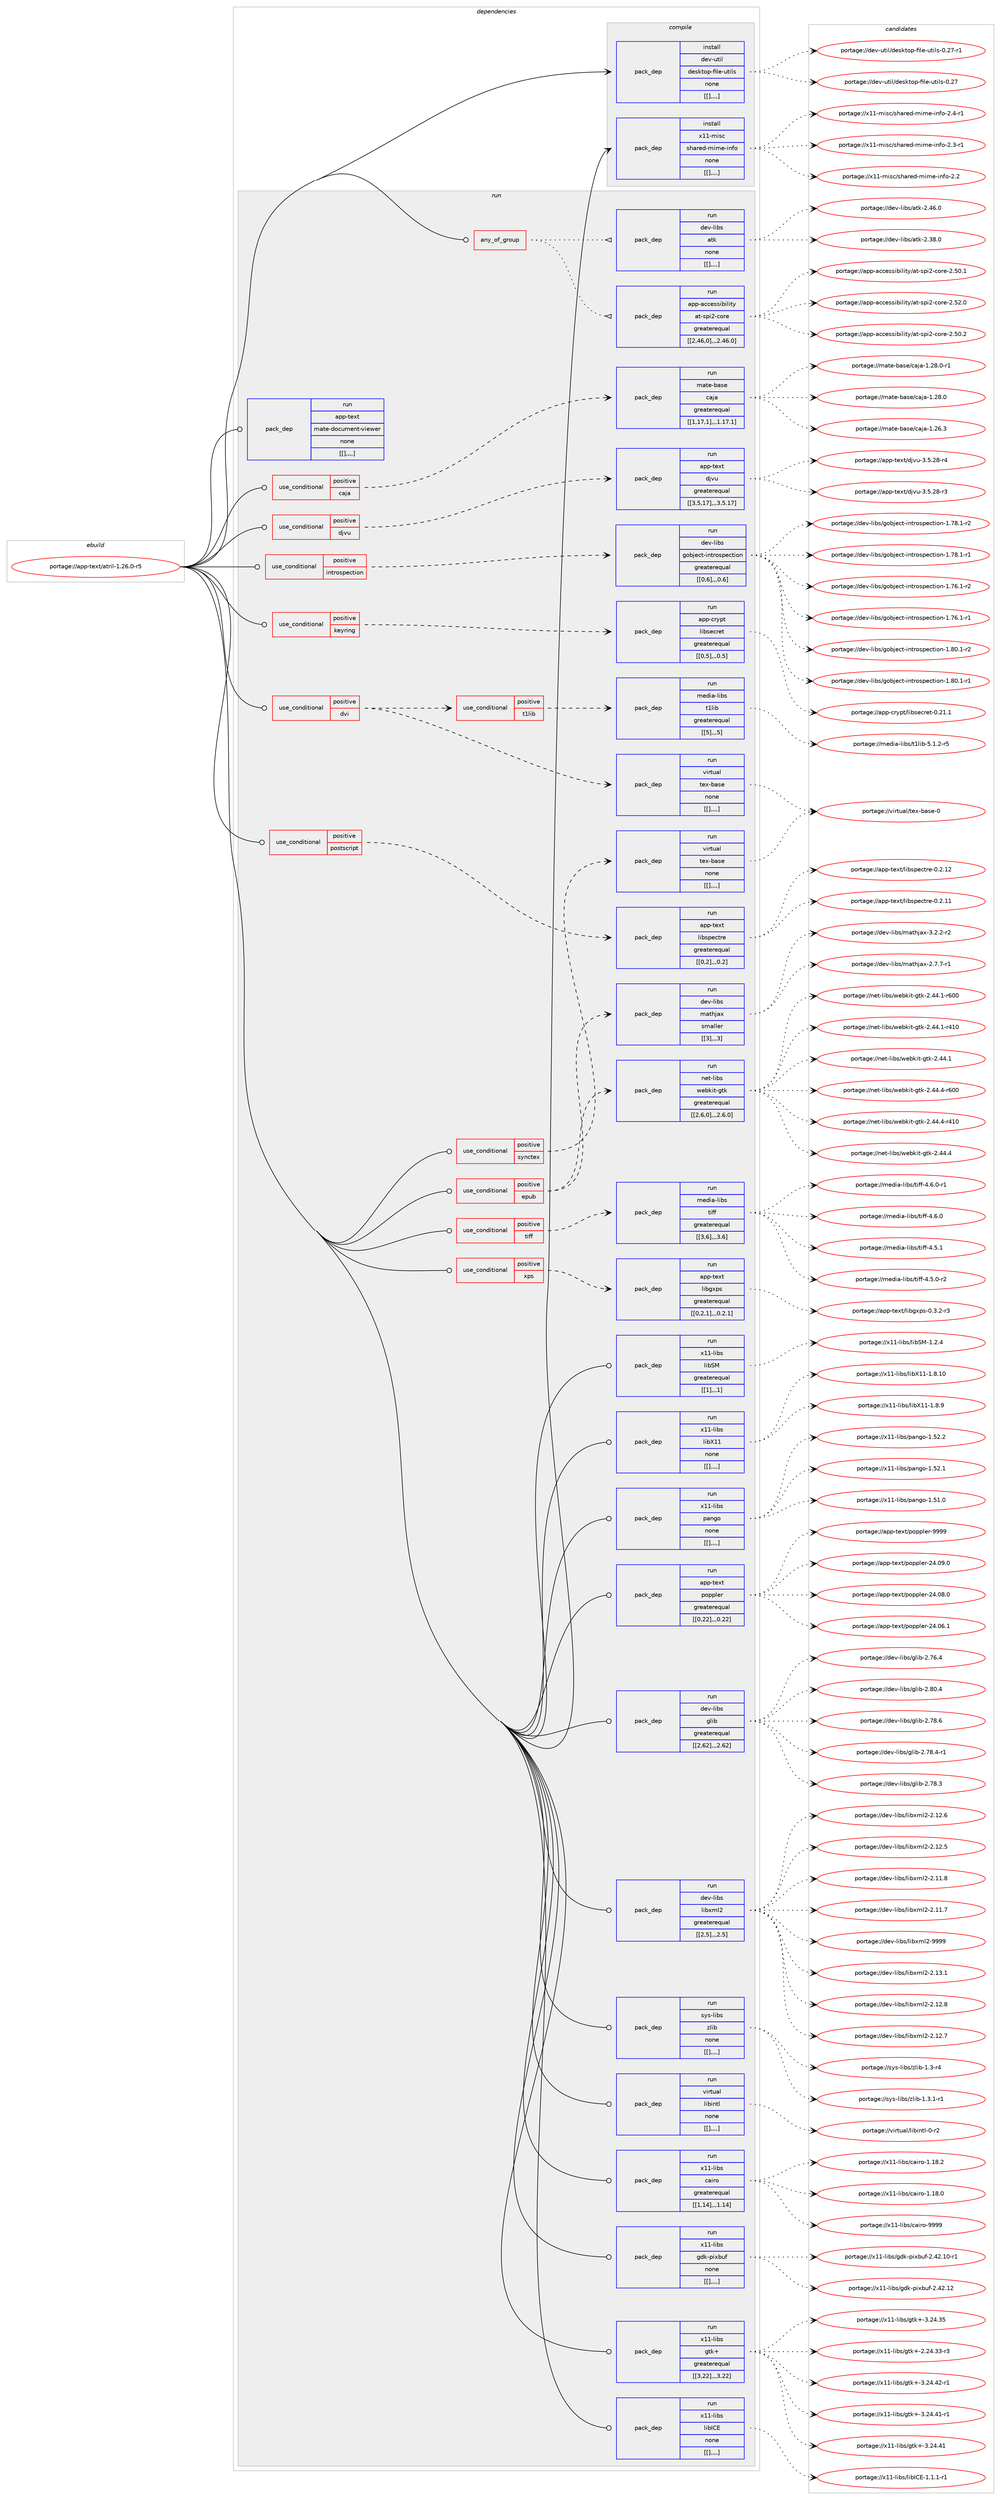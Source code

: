 digraph prolog {

# *************
# Graph options
# *************

newrank=true;
concentrate=true;
compound=true;
graph [rankdir=LR,fontname=Helvetica,fontsize=10,ranksep=1.5];#, ranksep=2.5, nodesep=0.2];
edge  [arrowhead=vee];
node  [fontname=Helvetica,fontsize=10];

# **********
# The ebuild
# **********

subgraph cluster_leftcol {
color=gray;
label=<<i>ebuild</i>>;
id [label="portage://app-text/atril-1.26.0-r5", color=red, width=4, href="../app-text/atril-1.26.0-r5.svg"];
}

# ****************
# The dependencies
# ****************

subgraph cluster_midcol {
color=gray;
label=<<i>dependencies</i>>;
subgraph cluster_compile {
fillcolor="#eeeeee";
style=filled;
label=<<i>compile</i>>;
subgraph pack37932 {
dependency53209 [label=<<TABLE BORDER="0" CELLBORDER="1" CELLSPACING="0" CELLPADDING="4" WIDTH="220"><TR><TD ROWSPAN="6" CELLPADDING="30">pack_dep</TD></TR><TR><TD WIDTH="110">install</TD></TR><TR><TD>dev-util</TD></TR><TR><TD>desktop-file-utils</TD></TR><TR><TD>none</TD></TR><TR><TD>[[],,,,]</TD></TR></TABLE>>, shape=none, color=blue];
}
id:e -> dependency53209:w [weight=20,style="solid",arrowhead="vee"];
subgraph pack37933 {
dependency53210 [label=<<TABLE BORDER="0" CELLBORDER="1" CELLSPACING="0" CELLPADDING="4" WIDTH="220"><TR><TD ROWSPAN="6" CELLPADDING="30">pack_dep</TD></TR><TR><TD WIDTH="110">install</TD></TR><TR><TD>x11-misc</TD></TR><TR><TD>shared-mime-info</TD></TR><TR><TD>none</TD></TR><TR><TD>[[],,,,]</TD></TR></TABLE>>, shape=none, color=blue];
}
id:e -> dependency53210:w [weight=20,style="solid",arrowhead="vee"];
}
subgraph cluster_compileandrun {
fillcolor="#eeeeee";
style=filled;
label=<<i>compile and run</i>>;
}
subgraph cluster_run {
fillcolor="#eeeeee";
style=filled;
label=<<i>run</i>>;
subgraph any419 {
dependency53211 [label=<<TABLE BORDER="0" CELLBORDER="1" CELLSPACING="0" CELLPADDING="4"><TR><TD CELLPADDING="10">any_of_group</TD></TR></TABLE>>, shape=none, color=red];subgraph pack37934 {
dependency53212 [label=<<TABLE BORDER="0" CELLBORDER="1" CELLSPACING="0" CELLPADDING="4" WIDTH="220"><TR><TD ROWSPAN="6" CELLPADDING="30">pack_dep</TD></TR><TR><TD WIDTH="110">run</TD></TR><TR><TD>app-accessibility</TD></TR><TR><TD>at-spi2-core</TD></TR><TR><TD>greaterequal</TD></TR><TR><TD>[[2,46,0],,,2.46.0]</TD></TR></TABLE>>, shape=none, color=blue];
}
dependency53211:e -> dependency53212:w [weight=20,style="dotted",arrowhead="oinv"];
subgraph pack37935 {
dependency53213 [label=<<TABLE BORDER="0" CELLBORDER="1" CELLSPACING="0" CELLPADDING="4" WIDTH="220"><TR><TD ROWSPAN="6" CELLPADDING="30">pack_dep</TD></TR><TR><TD WIDTH="110">run</TD></TR><TR><TD>dev-libs</TD></TR><TR><TD>atk</TD></TR><TR><TD>none</TD></TR><TR><TD>[[],,,,]</TD></TR></TABLE>>, shape=none, color=blue];
}
dependency53211:e -> dependency53213:w [weight=20,style="dotted",arrowhead="oinv"];
}
id:e -> dependency53211:w [weight=20,style="solid",arrowhead="odot"];
subgraph cond14794 {
dependency53214 [label=<<TABLE BORDER="0" CELLBORDER="1" CELLSPACING="0" CELLPADDING="4"><TR><TD ROWSPAN="3" CELLPADDING="10">use_conditional</TD></TR><TR><TD>positive</TD></TR><TR><TD>caja</TD></TR></TABLE>>, shape=none, color=red];
subgraph pack37936 {
dependency53215 [label=<<TABLE BORDER="0" CELLBORDER="1" CELLSPACING="0" CELLPADDING="4" WIDTH="220"><TR><TD ROWSPAN="6" CELLPADDING="30">pack_dep</TD></TR><TR><TD WIDTH="110">run</TD></TR><TR><TD>mate-base</TD></TR><TR><TD>caja</TD></TR><TR><TD>greaterequal</TD></TR><TR><TD>[[1,17,1],,,1.17.1]</TD></TR></TABLE>>, shape=none, color=blue];
}
dependency53214:e -> dependency53215:w [weight=20,style="dashed",arrowhead="vee"];
}
id:e -> dependency53214:w [weight=20,style="solid",arrowhead="odot"];
subgraph cond14795 {
dependency53216 [label=<<TABLE BORDER="0" CELLBORDER="1" CELLSPACING="0" CELLPADDING="4"><TR><TD ROWSPAN="3" CELLPADDING="10">use_conditional</TD></TR><TR><TD>positive</TD></TR><TR><TD>djvu</TD></TR></TABLE>>, shape=none, color=red];
subgraph pack37937 {
dependency53217 [label=<<TABLE BORDER="0" CELLBORDER="1" CELLSPACING="0" CELLPADDING="4" WIDTH="220"><TR><TD ROWSPAN="6" CELLPADDING="30">pack_dep</TD></TR><TR><TD WIDTH="110">run</TD></TR><TR><TD>app-text</TD></TR><TR><TD>djvu</TD></TR><TR><TD>greaterequal</TD></TR><TR><TD>[[3,5,17],,,3.5.17]</TD></TR></TABLE>>, shape=none, color=blue];
}
dependency53216:e -> dependency53217:w [weight=20,style="dashed",arrowhead="vee"];
}
id:e -> dependency53216:w [weight=20,style="solid",arrowhead="odot"];
subgraph cond14796 {
dependency53218 [label=<<TABLE BORDER="0" CELLBORDER="1" CELLSPACING="0" CELLPADDING="4"><TR><TD ROWSPAN="3" CELLPADDING="10">use_conditional</TD></TR><TR><TD>positive</TD></TR><TR><TD>dvi</TD></TR></TABLE>>, shape=none, color=red];
subgraph pack37938 {
dependency53219 [label=<<TABLE BORDER="0" CELLBORDER="1" CELLSPACING="0" CELLPADDING="4" WIDTH="220"><TR><TD ROWSPAN="6" CELLPADDING="30">pack_dep</TD></TR><TR><TD WIDTH="110">run</TD></TR><TR><TD>virtual</TD></TR><TR><TD>tex-base</TD></TR><TR><TD>none</TD></TR><TR><TD>[[],,,,]</TD></TR></TABLE>>, shape=none, color=blue];
}
dependency53218:e -> dependency53219:w [weight=20,style="dashed",arrowhead="vee"];
subgraph cond14797 {
dependency53220 [label=<<TABLE BORDER="0" CELLBORDER="1" CELLSPACING="0" CELLPADDING="4"><TR><TD ROWSPAN="3" CELLPADDING="10">use_conditional</TD></TR><TR><TD>positive</TD></TR><TR><TD>t1lib</TD></TR></TABLE>>, shape=none, color=red];
subgraph pack37939 {
dependency53221 [label=<<TABLE BORDER="0" CELLBORDER="1" CELLSPACING="0" CELLPADDING="4" WIDTH="220"><TR><TD ROWSPAN="6" CELLPADDING="30">pack_dep</TD></TR><TR><TD WIDTH="110">run</TD></TR><TR><TD>media-libs</TD></TR><TR><TD>t1lib</TD></TR><TR><TD>greaterequal</TD></TR><TR><TD>[[5],,,5]</TD></TR></TABLE>>, shape=none, color=blue];
}
dependency53220:e -> dependency53221:w [weight=20,style="dashed",arrowhead="vee"];
}
dependency53218:e -> dependency53220:w [weight=20,style="dashed",arrowhead="vee"];
}
id:e -> dependency53218:w [weight=20,style="solid",arrowhead="odot"];
subgraph cond14798 {
dependency53222 [label=<<TABLE BORDER="0" CELLBORDER="1" CELLSPACING="0" CELLPADDING="4"><TR><TD ROWSPAN="3" CELLPADDING="10">use_conditional</TD></TR><TR><TD>positive</TD></TR><TR><TD>epub</TD></TR></TABLE>>, shape=none, color=red];
subgraph pack37940 {
dependency53223 [label=<<TABLE BORDER="0" CELLBORDER="1" CELLSPACING="0" CELLPADDING="4" WIDTH="220"><TR><TD ROWSPAN="6" CELLPADDING="30">pack_dep</TD></TR><TR><TD WIDTH="110">run</TD></TR><TR><TD>dev-libs</TD></TR><TR><TD>mathjax</TD></TR><TR><TD>smaller</TD></TR><TR><TD>[[3],,,3]</TD></TR></TABLE>>, shape=none, color=blue];
}
dependency53222:e -> dependency53223:w [weight=20,style="dashed",arrowhead="vee"];
subgraph pack37941 {
dependency53224 [label=<<TABLE BORDER="0" CELLBORDER="1" CELLSPACING="0" CELLPADDING="4" WIDTH="220"><TR><TD ROWSPAN="6" CELLPADDING="30">pack_dep</TD></TR><TR><TD WIDTH="110">run</TD></TR><TR><TD>net-libs</TD></TR><TR><TD>webkit-gtk</TD></TR><TR><TD>greaterequal</TD></TR><TR><TD>[[2,6,0],,,2.6.0]</TD></TR></TABLE>>, shape=none, color=blue];
}
dependency53222:e -> dependency53224:w [weight=20,style="dashed",arrowhead="vee"];
}
id:e -> dependency53222:w [weight=20,style="solid",arrowhead="odot"];
subgraph cond14799 {
dependency53225 [label=<<TABLE BORDER="0" CELLBORDER="1" CELLSPACING="0" CELLPADDING="4"><TR><TD ROWSPAN="3" CELLPADDING="10">use_conditional</TD></TR><TR><TD>positive</TD></TR><TR><TD>introspection</TD></TR></TABLE>>, shape=none, color=red];
subgraph pack37942 {
dependency53226 [label=<<TABLE BORDER="0" CELLBORDER="1" CELLSPACING="0" CELLPADDING="4" WIDTH="220"><TR><TD ROWSPAN="6" CELLPADDING="30">pack_dep</TD></TR><TR><TD WIDTH="110">run</TD></TR><TR><TD>dev-libs</TD></TR><TR><TD>gobject-introspection</TD></TR><TR><TD>greaterequal</TD></TR><TR><TD>[[0,6],,,0.6]</TD></TR></TABLE>>, shape=none, color=blue];
}
dependency53225:e -> dependency53226:w [weight=20,style="dashed",arrowhead="vee"];
}
id:e -> dependency53225:w [weight=20,style="solid",arrowhead="odot"];
subgraph cond14800 {
dependency53227 [label=<<TABLE BORDER="0" CELLBORDER="1" CELLSPACING="0" CELLPADDING="4"><TR><TD ROWSPAN="3" CELLPADDING="10">use_conditional</TD></TR><TR><TD>positive</TD></TR><TR><TD>keyring</TD></TR></TABLE>>, shape=none, color=red];
subgraph pack37943 {
dependency53228 [label=<<TABLE BORDER="0" CELLBORDER="1" CELLSPACING="0" CELLPADDING="4" WIDTH="220"><TR><TD ROWSPAN="6" CELLPADDING="30">pack_dep</TD></TR><TR><TD WIDTH="110">run</TD></TR><TR><TD>app-crypt</TD></TR><TR><TD>libsecret</TD></TR><TR><TD>greaterequal</TD></TR><TR><TD>[[0,5],,,0.5]</TD></TR></TABLE>>, shape=none, color=blue];
}
dependency53227:e -> dependency53228:w [weight=20,style="dashed",arrowhead="vee"];
}
id:e -> dependency53227:w [weight=20,style="solid",arrowhead="odot"];
subgraph cond14801 {
dependency53229 [label=<<TABLE BORDER="0" CELLBORDER="1" CELLSPACING="0" CELLPADDING="4"><TR><TD ROWSPAN="3" CELLPADDING="10">use_conditional</TD></TR><TR><TD>positive</TD></TR><TR><TD>postscript</TD></TR></TABLE>>, shape=none, color=red];
subgraph pack37944 {
dependency53230 [label=<<TABLE BORDER="0" CELLBORDER="1" CELLSPACING="0" CELLPADDING="4" WIDTH="220"><TR><TD ROWSPAN="6" CELLPADDING="30">pack_dep</TD></TR><TR><TD WIDTH="110">run</TD></TR><TR><TD>app-text</TD></TR><TR><TD>libspectre</TD></TR><TR><TD>greaterequal</TD></TR><TR><TD>[[0,2],,,0.2]</TD></TR></TABLE>>, shape=none, color=blue];
}
dependency53229:e -> dependency53230:w [weight=20,style="dashed",arrowhead="vee"];
}
id:e -> dependency53229:w [weight=20,style="solid",arrowhead="odot"];
subgraph cond14802 {
dependency53231 [label=<<TABLE BORDER="0" CELLBORDER="1" CELLSPACING="0" CELLPADDING="4"><TR><TD ROWSPAN="3" CELLPADDING="10">use_conditional</TD></TR><TR><TD>positive</TD></TR><TR><TD>synctex</TD></TR></TABLE>>, shape=none, color=red];
subgraph pack37945 {
dependency53232 [label=<<TABLE BORDER="0" CELLBORDER="1" CELLSPACING="0" CELLPADDING="4" WIDTH="220"><TR><TD ROWSPAN="6" CELLPADDING="30">pack_dep</TD></TR><TR><TD WIDTH="110">run</TD></TR><TR><TD>virtual</TD></TR><TR><TD>tex-base</TD></TR><TR><TD>none</TD></TR><TR><TD>[[],,,,]</TD></TR></TABLE>>, shape=none, color=blue];
}
dependency53231:e -> dependency53232:w [weight=20,style="dashed",arrowhead="vee"];
}
id:e -> dependency53231:w [weight=20,style="solid",arrowhead="odot"];
subgraph cond14803 {
dependency53233 [label=<<TABLE BORDER="0" CELLBORDER="1" CELLSPACING="0" CELLPADDING="4"><TR><TD ROWSPAN="3" CELLPADDING="10">use_conditional</TD></TR><TR><TD>positive</TD></TR><TR><TD>tiff</TD></TR></TABLE>>, shape=none, color=red];
subgraph pack37946 {
dependency53234 [label=<<TABLE BORDER="0" CELLBORDER="1" CELLSPACING="0" CELLPADDING="4" WIDTH="220"><TR><TD ROWSPAN="6" CELLPADDING="30">pack_dep</TD></TR><TR><TD WIDTH="110">run</TD></TR><TR><TD>media-libs</TD></TR><TR><TD>tiff</TD></TR><TR><TD>greaterequal</TD></TR><TR><TD>[[3,6],,,3.6]</TD></TR></TABLE>>, shape=none, color=blue];
}
dependency53233:e -> dependency53234:w [weight=20,style="dashed",arrowhead="vee"];
}
id:e -> dependency53233:w [weight=20,style="solid",arrowhead="odot"];
subgraph cond14804 {
dependency53235 [label=<<TABLE BORDER="0" CELLBORDER="1" CELLSPACING="0" CELLPADDING="4"><TR><TD ROWSPAN="3" CELLPADDING="10">use_conditional</TD></TR><TR><TD>positive</TD></TR><TR><TD>xps</TD></TR></TABLE>>, shape=none, color=red];
subgraph pack37947 {
dependency53236 [label=<<TABLE BORDER="0" CELLBORDER="1" CELLSPACING="0" CELLPADDING="4" WIDTH="220"><TR><TD ROWSPAN="6" CELLPADDING="30">pack_dep</TD></TR><TR><TD WIDTH="110">run</TD></TR><TR><TD>app-text</TD></TR><TR><TD>libgxps</TD></TR><TR><TD>greaterequal</TD></TR><TR><TD>[[0,2,1],,,0.2.1]</TD></TR></TABLE>>, shape=none, color=blue];
}
dependency53235:e -> dependency53236:w [weight=20,style="dashed",arrowhead="vee"];
}
id:e -> dependency53235:w [weight=20,style="solid",arrowhead="odot"];
subgraph pack37948 {
dependency53237 [label=<<TABLE BORDER="0" CELLBORDER="1" CELLSPACING="0" CELLPADDING="4" WIDTH="220"><TR><TD ROWSPAN="6" CELLPADDING="30">pack_dep</TD></TR><TR><TD WIDTH="110">run</TD></TR><TR><TD>app-text</TD></TR><TR><TD>poppler</TD></TR><TR><TD>greaterequal</TD></TR><TR><TD>[[0,22],,,0.22]</TD></TR></TABLE>>, shape=none, color=blue];
}
id:e -> dependency53237:w [weight=20,style="solid",arrowhead="odot"];
subgraph pack37949 {
dependency53238 [label=<<TABLE BORDER="0" CELLBORDER="1" CELLSPACING="0" CELLPADDING="4" WIDTH="220"><TR><TD ROWSPAN="6" CELLPADDING="30">pack_dep</TD></TR><TR><TD WIDTH="110">run</TD></TR><TR><TD>dev-libs</TD></TR><TR><TD>glib</TD></TR><TR><TD>greaterequal</TD></TR><TR><TD>[[2,62],,,2.62]</TD></TR></TABLE>>, shape=none, color=blue];
}
id:e -> dependency53238:w [weight=20,style="solid",arrowhead="odot"];
subgraph pack37950 {
dependency53239 [label=<<TABLE BORDER="0" CELLBORDER="1" CELLSPACING="0" CELLPADDING="4" WIDTH="220"><TR><TD ROWSPAN="6" CELLPADDING="30">pack_dep</TD></TR><TR><TD WIDTH="110">run</TD></TR><TR><TD>dev-libs</TD></TR><TR><TD>libxml2</TD></TR><TR><TD>greaterequal</TD></TR><TR><TD>[[2,5],,,2.5]</TD></TR></TABLE>>, shape=none, color=blue];
}
id:e -> dependency53239:w [weight=20,style="solid",arrowhead="odot"];
subgraph pack37951 {
dependency53240 [label=<<TABLE BORDER="0" CELLBORDER="1" CELLSPACING="0" CELLPADDING="4" WIDTH="220"><TR><TD ROWSPAN="6" CELLPADDING="30">pack_dep</TD></TR><TR><TD WIDTH="110">run</TD></TR><TR><TD>sys-libs</TD></TR><TR><TD>zlib</TD></TR><TR><TD>none</TD></TR><TR><TD>[[],,,,]</TD></TR></TABLE>>, shape=none, color=blue];
}
id:e -> dependency53240:w [weight=20,style="solid",arrowhead="odot"];
subgraph pack37952 {
dependency53241 [label=<<TABLE BORDER="0" CELLBORDER="1" CELLSPACING="0" CELLPADDING="4" WIDTH="220"><TR><TD ROWSPAN="6" CELLPADDING="30">pack_dep</TD></TR><TR><TD WIDTH="110">run</TD></TR><TR><TD>virtual</TD></TR><TR><TD>libintl</TD></TR><TR><TD>none</TD></TR><TR><TD>[[],,,,]</TD></TR></TABLE>>, shape=none, color=blue];
}
id:e -> dependency53241:w [weight=20,style="solid",arrowhead="odot"];
subgraph pack37953 {
dependency53242 [label=<<TABLE BORDER="0" CELLBORDER="1" CELLSPACING="0" CELLPADDING="4" WIDTH="220"><TR><TD ROWSPAN="6" CELLPADDING="30">pack_dep</TD></TR><TR><TD WIDTH="110">run</TD></TR><TR><TD>x11-libs</TD></TR><TR><TD>cairo</TD></TR><TR><TD>greaterequal</TD></TR><TR><TD>[[1,14],,,1.14]</TD></TR></TABLE>>, shape=none, color=blue];
}
id:e -> dependency53242:w [weight=20,style="solid",arrowhead="odot"];
subgraph pack37954 {
dependency53243 [label=<<TABLE BORDER="0" CELLBORDER="1" CELLSPACING="0" CELLPADDING="4" WIDTH="220"><TR><TD ROWSPAN="6" CELLPADDING="30">pack_dep</TD></TR><TR><TD WIDTH="110">run</TD></TR><TR><TD>x11-libs</TD></TR><TR><TD>gdk-pixbuf</TD></TR><TR><TD>none</TD></TR><TR><TD>[[],,,,]</TD></TR></TABLE>>, shape=none, color=blue];
}
id:e -> dependency53243:w [weight=20,style="solid",arrowhead="odot"];
subgraph pack37955 {
dependency53244 [label=<<TABLE BORDER="0" CELLBORDER="1" CELLSPACING="0" CELLPADDING="4" WIDTH="220"><TR><TD ROWSPAN="6" CELLPADDING="30">pack_dep</TD></TR><TR><TD WIDTH="110">run</TD></TR><TR><TD>x11-libs</TD></TR><TR><TD>gtk+</TD></TR><TR><TD>greaterequal</TD></TR><TR><TD>[[3,22],,,3.22]</TD></TR></TABLE>>, shape=none, color=blue];
}
id:e -> dependency53244:w [weight=20,style="solid",arrowhead="odot"];
subgraph pack37956 {
dependency53245 [label=<<TABLE BORDER="0" CELLBORDER="1" CELLSPACING="0" CELLPADDING="4" WIDTH="220"><TR><TD ROWSPAN="6" CELLPADDING="30">pack_dep</TD></TR><TR><TD WIDTH="110">run</TD></TR><TR><TD>x11-libs</TD></TR><TR><TD>libICE</TD></TR><TR><TD>none</TD></TR><TR><TD>[[],,,,]</TD></TR></TABLE>>, shape=none, color=blue];
}
id:e -> dependency53245:w [weight=20,style="solid",arrowhead="odot"];
subgraph pack37957 {
dependency53246 [label=<<TABLE BORDER="0" CELLBORDER="1" CELLSPACING="0" CELLPADDING="4" WIDTH="220"><TR><TD ROWSPAN="6" CELLPADDING="30">pack_dep</TD></TR><TR><TD WIDTH="110">run</TD></TR><TR><TD>x11-libs</TD></TR><TR><TD>libSM</TD></TR><TR><TD>greaterequal</TD></TR><TR><TD>[[1],,,1]</TD></TR></TABLE>>, shape=none, color=blue];
}
id:e -> dependency53246:w [weight=20,style="solid",arrowhead="odot"];
subgraph pack37958 {
dependency53247 [label=<<TABLE BORDER="0" CELLBORDER="1" CELLSPACING="0" CELLPADDING="4" WIDTH="220"><TR><TD ROWSPAN="6" CELLPADDING="30">pack_dep</TD></TR><TR><TD WIDTH="110">run</TD></TR><TR><TD>x11-libs</TD></TR><TR><TD>libX11</TD></TR><TR><TD>none</TD></TR><TR><TD>[[],,,,]</TD></TR></TABLE>>, shape=none, color=blue];
}
id:e -> dependency53247:w [weight=20,style="solid",arrowhead="odot"];
subgraph pack37959 {
dependency53248 [label=<<TABLE BORDER="0" CELLBORDER="1" CELLSPACING="0" CELLPADDING="4" WIDTH="220"><TR><TD ROWSPAN="6" CELLPADDING="30">pack_dep</TD></TR><TR><TD WIDTH="110">run</TD></TR><TR><TD>x11-libs</TD></TR><TR><TD>pango</TD></TR><TR><TD>none</TD></TR><TR><TD>[[],,,,]</TD></TR></TABLE>>, shape=none, color=blue];
}
id:e -> dependency53248:w [weight=20,style="solid",arrowhead="odot"];
subgraph pack37960 {
dependency53249 [label=<<TABLE BORDER="0" CELLBORDER="1" CELLSPACING="0" CELLPADDING="4" WIDTH="220"><TR><TD ROWSPAN="6" CELLPADDING="30">pack_dep</TD></TR><TR><TD WIDTH="110">run</TD></TR><TR><TD>app-text</TD></TR><TR><TD>mate-document-viewer</TD></TR><TR><TD>none</TD></TR><TR><TD>[[],,,,]</TD></TR></TABLE>>, shape=none, color=blue];
}
id:e -> dependency53249:w [weight=20,style="solid",arrowhead="odot"];
}
}

# **************
# The candidates
# **************

subgraph cluster_choices {
rank=same;
color=gray;
label=<<i>candidates</i>>;

subgraph choice37932 {
color=black;
nodesep=1;
choice1001011184511711610510847100101115107116111112451021051081014511711610510811545484650554511449 [label="portage://dev-util/desktop-file-utils-0.27-r1", color=red, width=4,href="../dev-util/desktop-file-utils-0.27-r1.svg"];
choice100101118451171161051084710010111510711611111245102105108101451171161051081154548465055 [label="portage://dev-util/desktop-file-utils-0.27", color=red, width=4,href="../dev-util/desktop-file-utils-0.27.svg"];
dependency53209:e -> choice1001011184511711610510847100101115107116111112451021051081014511711610510811545484650554511449:w [style=dotted,weight="100"];
dependency53209:e -> choice100101118451171161051084710010111510711611111245102105108101451171161051081154548465055:w [style=dotted,weight="100"];
}
subgraph choice37933 {
color=black;
nodesep=1;
choice1204949451091051159947115104971141011004510910510910145105110102111455046524511449 [label="portage://x11-misc/shared-mime-info-2.4-r1", color=red, width=4,href="../x11-misc/shared-mime-info-2.4-r1.svg"];
choice1204949451091051159947115104971141011004510910510910145105110102111455046514511449 [label="portage://x11-misc/shared-mime-info-2.3-r1", color=red, width=4,href="../x11-misc/shared-mime-info-2.3-r1.svg"];
choice120494945109105115994711510497114101100451091051091014510511010211145504650 [label="portage://x11-misc/shared-mime-info-2.2", color=red, width=4,href="../x11-misc/shared-mime-info-2.2.svg"];
dependency53210:e -> choice1204949451091051159947115104971141011004510910510910145105110102111455046524511449:w [style=dotted,weight="100"];
dependency53210:e -> choice1204949451091051159947115104971141011004510910510910145105110102111455046514511449:w [style=dotted,weight="100"];
dependency53210:e -> choice120494945109105115994711510497114101100451091051091014510511010211145504650:w [style=dotted,weight="100"];
}
subgraph choice37934 {
color=black;
nodesep=1;
choice97112112459799991011151151059810510810511612147971164511511210550459911111410145504653504648 [label="portage://app-accessibility/at-spi2-core-2.52.0", color=red, width=4,href="../app-accessibility/at-spi2-core-2.52.0.svg"];
choice97112112459799991011151151059810510810511612147971164511511210550459911111410145504653484650 [label="portage://app-accessibility/at-spi2-core-2.50.2", color=red, width=4,href="../app-accessibility/at-spi2-core-2.50.2.svg"];
choice97112112459799991011151151059810510810511612147971164511511210550459911111410145504653484649 [label="portage://app-accessibility/at-spi2-core-2.50.1", color=red, width=4,href="../app-accessibility/at-spi2-core-2.50.1.svg"];
dependency53212:e -> choice97112112459799991011151151059810510810511612147971164511511210550459911111410145504653504648:w [style=dotted,weight="100"];
dependency53212:e -> choice97112112459799991011151151059810510810511612147971164511511210550459911111410145504653484650:w [style=dotted,weight="100"];
dependency53212:e -> choice97112112459799991011151151059810510810511612147971164511511210550459911111410145504653484649:w [style=dotted,weight="100"];
}
subgraph choice37935 {
color=black;
nodesep=1;
choice1001011184510810598115479711610745504652544648 [label="portage://dev-libs/atk-2.46.0", color=red, width=4,href="../dev-libs/atk-2.46.0.svg"];
choice1001011184510810598115479711610745504651564648 [label="portage://dev-libs/atk-2.38.0", color=red, width=4,href="../dev-libs/atk-2.38.0.svg"];
dependency53213:e -> choice1001011184510810598115479711610745504652544648:w [style=dotted,weight="100"];
dependency53213:e -> choice1001011184510810598115479711610745504651564648:w [style=dotted,weight="100"];
}
subgraph choice37936 {
color=black;
nodesep=1;
choice1099711610145989711510147999710697454946505646484511449 [label="portage://mate-base/caja-1.28.0-r1", color=red, width=4,href="../mate-base/caja-1.28.0-r1.svg"];
choice109971161014598971151014799971069745494650564648 [label="portage://mate-base/caja-1.28.0", color=red, width=4,href="../mate-base/caja-1.28.0.svg"];
choice109971161014598971151014799971069745494650544651 [label="portage://mate-base/caja-1.26.3", color=red, width=4,href="../mate-base/caja-1.26.3.svg"];
dependency53215:e -> choice1099711610145989711510147999710697454946505646484511449:w [style=dotted,weight="100"];
dependency53215:e -> choice109971161014598971151014799971069745494650564648:w [style=dotted,weight="100"];
dependency53215:e -> choice109971161014598971151014799971069745494650544651:w [style=dotted,weight="100"];
}
subgraph choice37937 {
color=black;
nodesep=1;
choice971121124511610112011647100106118117455146534650564511452 [label="portage://app-text/djvu-3.5.28-r4", color=red, width=4,href="../app-text/djvu-3.5.28-r4.svg"];
choice971121124511610112011647100106118117455146534650564511451 [label="portage://app-text/djvu-3.5.28-r3", color=red, width=4,href="../app-text/djvu-3.5.28-r3.svg"];
dependency53217:e -> choice971121124511610112011647100106118117455146534650564511452:w [style=dotted,weight="100"];
dependency53217:e -> choice971121124511610112011647100106118117455146534650564511451:w [style=dotted,weight="100"];
}
subgraph choice37938 {
color=black;
nodesep=1;
choice11810511411611797108471161011204598971151014548 [label="portage://virtual/tex-base-0", color=red, width=4,href="../virtual/tex-base-0.svg"];
dependency53219:e -> choice11810511411611797108471161011204598971151014548:w [style=dotted,weight="100"];
}
subgraph choice37939 {
color=black;
nodesep=1;
choice1091011001059745108105981154711649108105984553464946504511453 [label="portage://media-libs/t1lib-5.1.2-r5", color=red, width=4,href="../media-libs/t1lib-5.1.2-r5.svg"];
dependency53221:e -> choice1091011001059745108105981154711649108105984553464946504511453:w [style=dotted,weight="100"];
}
subgraph choice37940 {
color=black;
nodesep=1;
choice10010111845108105981154710997116104106971204551465046504511450 [label="portage://dev-libs/mathjax-3.2.2-r2", color=red, width=4,href="../dev-libs/mathjax-3.2.2-r2.svg"];
choice10010111845108105981154710997116104106971204550465546554511449 [label="portage://dev-libs/mathjax-2.7.7-r1", color=red, width=4,href="../dev-libs/mathjax-2.7.7-r1.svg"];
dependency53223:e -> choice10010111845108105981154710997116104106971204551465046504511450:w [style=dotted,weight="100"];
dependency53223:e -> choice10010111845108105981154710997116104106971204550465546554511449:w [style=dotted,weight="100"];
}
subgraph choice37941 {
color=black;
nodesep=1;
choice11010111645108105981154711910198107105116451031161074550465252465245114544848 [label="portage://net-libs/webkit-gtk-2.44.4-r600", color=red, width=4,href="../net-libs/webkit-gtk-2.44.4-r600.svg"];
choice11010111645108105981154711910198107105116451031161074550465252465245114524948 [label="portage://net-libs/webkit-gtk-2.44.4-r410", color=red, width=4,href="../net-libs/webkit-gtk-2.44.4-r410.svg"];
choice110101116451081059811547119101981071051164510311610745504652524652 [label="portage://net-libs/webkit-gtk-2.44.4", color=red, width=4,href="../net-libs/webkit-gtk-2.44.4.svg"];
choice11010111645108105981154711910198107105116451031161074550465252464945114544848 [label="portage://net-libs/webkit-gtk-2.44.1-r600", color=red, width=4,href="../net-libs/webkit-gtk-2.44.1-r600.svg"];
choice11010111645108105981154711910198107105116451031161074550465252464945114524948 [label="portage://net-libs/webkit-gtk-2.44.1-r410", color=red, width=4,href="../net-libs/webkit-gtk-2.44.1-r410.svg"];
choice110101116451081059811547119101981071051164510311610745504652524649 [label="portage://net-libs/webkit-gtk-2.44.1", color=red, width=4,href="../net-libs/webkit-gtk-2.44.1.svg"];
dependency53224:e -> choice11010111645108105981154711910198107105116451031161074550465252465245114544848:w [style=dotted,weight="100"];
dependency53224:e -> choice11010111645108105981154711910198107105116451031161074550465252465245114524948:w [style=dotted,weight="100"];
dependency53224:e -> choice110101116451081059811547119101981071051164510311610745504652524652:w [style=dotted,weight="100"];
dependency53224:e -> choice11010111645108105981154711910198107105116451031161074550465252464945114544848:w [style=dotted,weight="100"];
dependency53224:e -> choice11010111645108105981154711910198107105116451031161074550465252464945114524948:w [style=dotted,weight="100"];
dependency53224:e -> choice110101116451081059811547119101981071051164510311610745504652524649:w [style=dotted,weight="100"];
}
subgraph choice37942 {
color=black;
nodesep=1;
choice10010111845108105981154710311198106101991164510511011611411111511210199116105111110454946564846494511450 [label="portage://dev-libs/gobject-introspection-1.80.1-r2", color=red, width=4,href="../dev-libs/gobject-introspection-1.80.1-r2.svg"];
choice10010111845108105981154710311198106101991164510511011611411111511210199116105111110454946564846494511449 [label="portage://dev-libs/gobject-introspection-1.80.1-r1", color=red, width=4,href="../dev-libs/gobject-introspection-1.80.1-r1.svg"];
choice10010111845108105981154710311198106101991164510511011611411111511210199116105111110454946555646494511450 [label="portage://dev-libs/gobject-introspection-1.78.1-r2", color=red, width=4,href="../dev-libs/gobject-introspection-1.78.1-r2.svg"];
choice10010111845108105981154710311198106101991164510511011611411111511210199116105111110454946555646494511449 [label="portage://dev-libs/gobject-introspection-1.78.1-r1", color=red, width=4,href="../dev-libs/gobject-introspection-1.78.1-r1.svg"];
choice10010111845108105981154710311198106101991164510511011611411111511210199116105111110454946555446494511450 [label="portage://dev-libs/gobject-introspection-1.76.1-r2", color=red, width=4,href="../dev-libs/gobject-introspection-1.76.1-r2.svg"];
choice10010111845108105981154710311198106101991164510511011611411111511210199116105111110454946555446494511449 [label="portage://dev-libs/gobject-introspection-1.76.1-r1", color=red, width=4,href="../dev-libs/gobject-introspection-1.76.1-r1.svg"];
dependency53226:e -> choice10010111845108105981154710311198106101991164510511011611411111511210199116105111110454946564846494511450:w [style=dotted,weight="100"];
dependency53226:e -> choice10010111845108105981154710311198106101991164510511011611411111511210199116105111110454946564846494511449:w [style=dotted,weight="100"];
dependency53226:e -> choice10010111845108105981154710311198106101991164510511011611411111511210199116105111110454946555646494511450:w [style=dotted,weight="100"];
dependency53226:e -> choice10010111845108105981154710311198106101991164510511011611411111511210199116105111110454946555646494511449:w [style=dotted,weight="100"];
dependency53226:e -> choice10010111845108105981154710311198106101991164510511011611411111511210199116105111110454946555446494511450:w [style=dotted,weight="100"];
dependency53226:e -> choice10010111845108105981154710311198106101991164510511011611411111511210199116105111110454946555446494511449:w [style=dotted,weight="100"];
}
subgraph choice37943 {
color=black;
nodesep=1;
choice97112112459911412111211647108105981151019911410111645484650494649 [label="portage://app-crypt/libsecret-0.21.1", color=red, width=4,href="../app-crypt/libsecret-0.21.1.svg"];
dependency53228:e -> choice97112112459911412111211647108105981151019911410111645484650494649:w [style=dotted,weight="100"];
}
subgraph choice37944 {
color=black;
nodesep=1;
choice971121124511610112011647108105981151121019911611410145484650464950 [label="portage://app-text/libspectre-0.2.12", color=red, width=4,href="../app-text/libspectre-0.2.12.svg"];
choice971121124511610112011647108105981151121019911611410145484650464949 [label="portage://app-text/libspectre-0.2.11", color=red, width=4,href="../app-text/libspectre-0.2.11.svg"];
dependency53230:e -> choice971121124511610112011647108105981151121019911611410145484650464950:w [style=dotted,weight="100"];
dependency53230:e -> choice971121124511610112011647108105981151121019911611410145484650464949:w [style=dotted,weight="100"];
}
subgraph choice37945 {
color=black;
nodesep=1;
choice11810511411611797108471161011204598971151014548 [label="portage://virtual/tex-base-0", color=red, width=4,href="../virtual/tex-base-0.svg"];
dependency53232:e -> choice11810511411611797108471161011204598971151014548:w [style=dotted,weight="100"];
}
subgraph choice37946 {
color=black;
nodesep=1;
choice109101100105974510810598115471161051021024552465446484511449 [label="portage://media-libs/tiff-4.6.0-r1", color=red, width=4,href="../media-libs/tiff-4.6.0-r1.svg"];
choice10910110010597451081059811547116105102102455246544648 [label="portage://media-libs/tiff-4.6.0", color=red, width=4,href="../media-libs/tiff-4.6.0.svg"];
choice10910110010597451081059811547116105102102455246534649 [label="portage://media-libs/tiff-4.5.1", color=red, width=4,href="../media-libs/tiff-4.5.1.svg"];
choice109101100105974510810598115471161051021024552465346484511450 [label="portage://media-libs/tiff-4.5.0-r2", color=red, width=4,href="../media-libs/tiff-4.5.0-r2.svg"];
dependency53234:e -> choice109101100105974510810598115471161051021024552465446484511449:w [style=dotted,weight="100"];
dependency53234:e -> choice10910110010597451081059811547116105102102455246544648:w [style=dotted,weight="100"];
dependency53234:e -> choice10910110010597451081059811547116105102102455246534649:w [style=dotted,weight="100"];
dependency53234:e -> choice109101100105974510810598115471161051021024552465346484511450:w [style=dotted,weight="100"];
}
subgraph choice37947 {
color=black;
nodesep=1;
choice971121124511610112011647108105981031201121154548465146504511451 [label="portage://app-text/libgxps-0.3.2-r3", color=red, width=4,href="../app-text/libgxps-0.3.2-r3.svg"];
dependency53236:e -> choice971121124511610112011647108105981031201121154548465146504511451:w [style=dotted,weight="100"];
}
subgraph choice37948 {
color=black;
nodesep=1;
choice9711211245116101120116471121111121121081011144557575757 [label="portage://app-text/poppler-9999", color=red, width=4,href="../app-text/poppler-9999.svg"];
choice9711211245116101120116471121111121121081011144550524648574648 [label="portage://app-text/poppler-24.09.0", color=red, width=4,href="../app-text/poppler-24.09.0.svg"];
choice9711211245116101120116471121111121121081011144550524648564648 [label="portage://app-text/poppler-24.08.0", color=red, width=4,href="../app-text/poppler-24.08.0.svg"];
choice9711211245116101120116471121111121121081011144550524648544649 [label="portage://app-text/poppler-24.06.1", color=red, width=4,href="../app-text/poppler-24.06.1.svg"];
dependency53237:e -> choice9711211245116101120116471121111121121081011144557575757:w [style=dotted,weight="100"];
dependency53237:e -> choice9711211245116101120116471121111121121081011144550524648574648:w [style=dotted,weight="100"];
dependency53237:e -> choice9711211245116101120116471121111121121081011144550524648564648:w [style=dotted,weight="100"];
dependency53237:e -> choice9711211245116101120116471121111121121081011144550524648544649:w [style=dotted,weight="100"];
}
subgraph choice37949 {
color=black;
nodesep=1;
choice1001011184510810598115471031081059845504656484652 [label="portage://dev-libs/glib-2.80.4", color=red, width=4,href="../dev-libs/glib-2.80.4.svg"];
choice1001011184510810598115471031081059845504655564654 [label="portage://dev-libs/glib-2.78.6", color=red, width=4,href="../dev-libs/glib-2.78.6.svg"];
choice10010111845108105981154710310810598455046555646524511449 [label="portage://dev-libs/glib-2.78.4-r1", color=red, width=4,href="../dev-libs/glib-2.78.4-r1.svg"];
choice1001011184510810598115471031081059845504655564651 [label="portage://dev-libs/glib-2.78.3", color=red, width=4,href="../dev-libs/glib-2.78.3.svg"];
choice1001011184510810598115471031081059845504655544652 [label="portage://dev-libs/glib-2.76.4", color=red, width=4,href="../dev-libs/glib-2.76.4.svg"];
dependency53238:e -> choice1001011184510810598115471031081059845504656484652:w [style=dotted,weight="100"];
dependency53238:e -> choice1001011184510810598115471031081059845504655564654:w [style=dotted,weight="100"];
dependency53238:e -> choice10010111845108105981154710310810598455046555646524511449:w [style=dotted,weight="100"];
dependency53238:e -> choice1001011184510810598115471031081059845504655564651:w [style=dotted,weight="100"];
dependency53238:e -> choice1001011184510810598115471031081059845504655544652:w [style=dotted,weight="100"];
}
subgraph choice37950 {
color=black;
nodesep=1;
choice10010111845108105981154710810598120109108504557575757 [label="portage://dev-libs/libxml2-9999", color=red, width=4,href="../dev-libs/libxml2-9999.svg"];
choice100101118451081059811547108105981201091085045504649514649 [label="portage://dev-libs/libxml2-2.13.1", color=red, width=4,href="../dev-libs/libxml2-2.13.1.svg"];
choice100101118451081059811547108105981201091085045504649504656 [label="portage://dev-libs/libxml2-2.12.8", color=red, width=4,href="../dev-libs/libxml2-2.12.8.svg"];
choice100101118451081059811547108105981201091085045504649504655 [label="portage://dev-libs/libxml2-2.12.7", color=red, width=4,href="../dev-libs/libxml2-2.12.7.svg"];
choice100101118451081059811547108105981201091085045504649504654 [label="portage://dev-libs/libxml2-2.12.6", color=red, width=4,href="../dev-libs/libxml2-2.12.6.svg"];
choice100101118451081059811547108105981201091085045504649504653 [label="portage://dev-libs/libxml2-2.12.5", color=red, width=4,href="../dev-libs/libxml2-2.12.5.svg"];
choice100101118451081059811547108105981201091085045504649494656 [label="portage://dev-libs/libxml2-2.11.8", color=red, width=4,href="../dev-libs/libxml2-2.11.8.svg"];
choice100101118451081059811547108105981201091085045504649494655 [label="portage://dev-libs/libxml2-2.11.7", color=red, width=4,href="../dev-libs/libxml2-2.11.7.svg"];
dependency53239:e -> choice10010111845108105981154710810598120109108504557575757:w [style=dotted,weight="100"];
dependency53239:e -> choice100101118451081059811547108105981201091085045504649514649:w [style=dotted,weight="100"];
dependency53239:e -> choice100101118451081059811547108105981201091085045504649504656:w [style=dotted,weight="100"];
dependency53239:e -> choice100101118451081059811547108105981201091085045504649504655:w [style=dotted,weight="100"];
dependency53239:e -> choice100101118451081059811547108105981201091085045504649504654:w [style=dotted,weight="100"];
dependency53239:e -> choice100101118451081059811547108105981201091085045504649504653:w [style=dotted,weight="100"];
dependency53239:e -> choice100101118451081059811547108105981201091085045504649494656:w [style=dotted,weight="100"];
dependency53239:e -> choice100101118451081059811547108105981201091085045504649494655:w [style=dotted,weight="100"];
}
subgraph choice37951 {
color=black;
nodesep=1;
choice115121115451081059811547122108105984549465146494511449 [label="portage://sys-libs/zlib-1.3.1-r1", color=red, width=4,href="../sys-libs/zlib-1.3.1-r1.svg"];
choice11512111545108105981154712210810598454946514511452 [label="portage://sys-libs/zlib-1.3-r4", color=red, width=4,href="../sys-libs/zlib-1.3-r4.svg"];
dependency53240:e -> choice115121115451081059811547122108105984549465146494511449:w [style=dotted,weight="100"];
dependency53240:e -> choice11512111545108105981154712210810598454946514511452:w [style=dotted,weight="100"];
}
subgraph choice37952 {
color=black;
nodesep=1;
choice11810511411611797108471081059810511011610845484511450 [label="portage://virtual/libintl-0-r2", color=red, width=4,href="../virtual/libintl-0-r2.svg"];
dependency53241:e -> choice11810511411611797108471081059810511011610845484511450:w [style=dotted,weight="100"];
}
subgraph choice37953 {
color=black;
nodesep=1;
choice120494945108105981154799971051141114557575757 [label="portage://x11-libs/cairo-9999", color=red, width=4,href="../x11-libs/cairo-9999.svg"];
choice1204949451081059811547999710511411145494649564650 [label="portage://x11-libs/cairo-1.18.2", color=red, width=4,href="../x11-libs/cairo-1.18.2.svg"];
choice1204949451081059811547999710511411145494649564648 [label="portage://x11-libs/cairo-1.18.0", color=red, width=4,href="../x11-libs/cairo-1.18.0.svg"];
dependency53242:e -> choice120494945108105981154799971051141114557575757:w [style=dotted,weight="100"];
dependency53242:e -> choice1204949451081059811547999710511411145494649564650:w [style=dotted,weight="100"];
dependency53242:e -> choice1204949451081059811547999710511411145494649564648:w [style=dotted,weight="100"];
}
subgraph choice37954 {
color=black;
nodesep=1;
choice120494945108105981154710310010745112105120981171024550465250464950 [label="portage://x11-libs/gdk-pixbuf-2.42.12", color=red, width=4,href="../x11-libs/gdk-pixbuf-2.42.12.svg"];
choice1204949451081059811547103100107451121051209811710245504652504649484511449 [label="portage://x11-libs/gdk-pixbuf-2.42.10-r1", color=red, width=4,href="../x11-libs/gdk-pixbuf-2.42.10-r1.svg"];
dependency53243:e -> choice120494945108105981154710310010745112105120981171024550465250464950:w [style=dotted,weight="100"];
dependency53243:e -> choice1204949451081059811547103100107451121051209811710245504652504649484511449:w [style=dotted,weight="100"];
}
subgraph choice37955 {
color=black;
nodesep=1;
choice12049494510810598115471031161074345514650524652504511449 [label="portage://x11-libs/gtk+-3.24.42-r1", color=red, width=4,href="../x11-libs/gtk+-3.24.42-r1.svg"];
choice12049494510810598115471031161074345514650524652494511449 [label="portage://x11-libs/gtk+-3.24.41-r1", color=red, width=4,href="../x11-libs/gtk+-3.24.41-r1.svg"];
choice1204949451081059811547103116107434551465052465249 [label="portage://x11-libs/gtk+-3.24.41", color=red, width=4,href="../x11-libs/gtk+-3.24.41.svg"];
choice1204949451081059811547103116107434551465052465153 [label="portage://x11-libs/gtk+-3.24.35", color=red, width=4,href="../x11-libs/gtk+-3.24.35.svg"];
choice12049494510810598115471031161074345504650524651514511451 [label="portage://x11-libs/gtk+-2.24.33-r3", color=red, width=4,href="../x11-libs/gtk+-2.24.33-r3.svg"];
dependency53244:e -> choice12049494510810598115471031161074345514650524652504511449:w [style=dotted,weight="100"];
dependency53244:e -> choice12049494510810598115471031161074345514650524652494511449:w [style=dotted,weight="100"];
dependency53244:e -> choice1204949451081059811547103116107434551465052465249:w [style=dotted,weight="100"];
dependency53244:e -> choice1204949451081059811547103116107434551465052465153:w [style=dotted,weight="100"];
dependency53244:e -> choice12049494510810598115471031161074345504650524651514511451:w [style=dotted,weight="100"];
}
subgraph choice37956 {
color=black;
nodesep=1;
choice1204949451081059811547108105987367694549464946494511449 [label="portage://x11-libs/libICE-1.1.1-r1", color=red, width=4,href="../x11-libs/libICE-1.1.1-r1.svg"];
dependency53245:e -> choice1204949451081059811547108105987367694549464946494511449:w [style=dotted,weight="100"];
}
subgraph choice37957 {
color=black;
nodesep=1;
choice1204949451081059811547108105988377454946504652 [label="portage://x11-libs/libSM-1.2.4", color=red, width=4,href="../x11-libs/libSM-1.2.4.svg"];
dependency53246:e -> choice1204949451081059811547108105988377454946504652:w [style=dotted,weight="100"];
}
subgraph choice37958 {
color=black;
nodesep=1;
choice12049494510810598115471081059888494945494656464948 [label="portage://x11-libs/libX11-1.8.10", color=red, width=4,href="../x11-libs/libX11-1.8.10.svg"];
choice120494945108105981154710810598884949454946564657 [label="portage://x11-libs/libX11-1.8.9", color=red, width=4,href="../x11-libs/libX11-1.8.9.svg"];
dependency53247:e -> choice12049494510810598115471081059888494945494656464948:w [style=dotted,weight="100"];
dependency53247:e -> choice120494945108105981154710810598884949454946564657:w [style=dotted,weight="100"];
}
subgraph choice37959 {
color=black;
nodesep=1;
choice12049494510810598115471129711010311145494653504650 [label="portage://x11-libs/pango-1.52.2", color=red, width=4,href="../x11-libs/pango-1.52.2.svg"];
choice12049494510810598115471129711010311145494653504649 [label="portage://x11-libs/pango-1.52.1", color=red, width=4,href="../x11-libs/pango-1.52.1.svg"];
choice12049494510810598115471129711010311145494653494648 [label="portage://x11-libs/pango-1.51.0", color=red, width=4,href="../x11-libs/pango-1.51.0.svg"];
dependency53248:e -> choice12049494510810598115471129711010311145494653504650:w [style=dotted,weight="100"];
dependency53248:e -> choice12049494510810598115471129711010311145494653504649:w [style=dotted,weight="100"];
dependency53248:e -> choice12049494510810598115471129711010311145494653494648:w [style=dotted,weight="100"];
}
subgraph choice37960 {
color=black;
nodesep=1;
}
}

}
